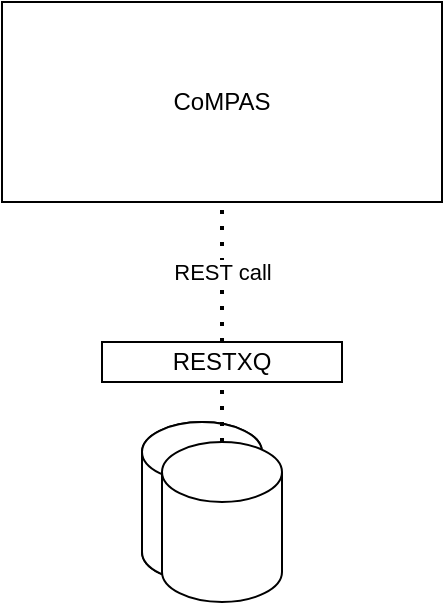 <mxfile version="14.5.4" type="device"><diagram id="ZJEQXMT-g73wE35wxJbX" name="Page-1"><mxGraphModel dx="1189" dy="1129" grid="1" gridSize="10" guides="1" tooltips="1" connect="1" arrows="1" fold="1" page="1" pageScale="1" pageWidth="827" pageHeight="1169" math="0" shadow="0"><root><mxCell id="0"/><mxCell id="1" parent="0"/><mxCell id="siwW-fQAFUy4kng5_qaG-1" value="" style="shape=cylinder3;whiteSpace=wrap;html=1;boundedLbl=1;backgroundOutline=1;size=15;" parent="1" vertex="1"><mxGeometry x="380" y="530" width="60" height="80" as="geometry"/></mxCell><mxCell id="siwW-fQAFUy4kng5_qaG-2" value="" style="shape=cylinder3;whiteSpace=wrap;html=1;boundedLbl=1;backgroundOutline=1;size=15;" parent="1" vertex="1"><mxGeometry x="380" y="530" width="60" height="80" as="geometry"/></mxCell><mxCell id="siwW-fQAFUy4kng5_qaG-3" value="" style="shape=cylinder3;whiteSpace=wrap;html=1;boundedLbl=1;backgroundOutline=1;size=15;" parent="1" vertex="1"><mxGeometry x="390" y="540" width="60" height="80" as="geometry"/></mxCell><mxCell id="siwW-fQAFUy4kng5_qaG-4" value="RESTXQ" style="rounded=0;whiteSpace=wrap;html=1;" parent="1" vertex="1"><mxGeometry x="360" y="490" width="120" height="20" as="geometry"/></mxCell><mxCell id="siwW-fQAFUy4kng5_qaG-5" value="" style="endArrow=none;dashed=1;html=1;dashPattern=1 3;strokeWidth=2;entryX=0.5;entryY=1;entryDx=0;entryDy=0;" parent="1" source="siwW-fQAFUy4kng5_qaG-3" target="siwW-fQAFUy4kng5_qaG-4" edge="1"><mxGeometry width="50" height="50" relative="1" as="geometry"><mxPoint x="380" y="590" as="sourcePoint"/><mxPoint x="430" y="540" as="targetPoint"/></mxGeometry></mxCell><mxCell id="siwW-fQAFUy4kng5_qaG-6" value="CoMPAS" style="rounded=0;whiteSpace=wrap;html=1;" parent="1" vertex="1"><mxGeometry x="310" y="320" width="220" height="100" as="geometry"/></mxCell><mxCell id="siwW-fQAFUy4kng5_qaG-7" value="" style="endArrow=none;dashed=1;html=1;dashPattern=1 3;strokeWidth=2;entryX=0.5;entryY=1;entryDx=0;entryDy=0;exitX=0.5;exitY=0;exitDx=0;exitDy=0;" parent="1" source="siwW-fQAFUy4kng5_qaG-4" target="siwW-fQAFUy4kng5_qaG-6" edge="1"><mxGeometry width="50" height="50" relative="1" as="geometry"><mxPoint x="380" y="590" as="sourcePoint"/><mxPoint x="430" y="540" as="targetPoint"/></mxGeometry></mxCell><mxCell id="ZtAvbOPgDqhj7EKXE-TG-2" value="REST call" style="edgeLabel;html=1;align=center;verticalAlign=middle;resizable=0;points=[];" vertex="1" connectable="0" parent="siwW-fQAFUy4kng5_qaG-7"><mxGeometry relative="1" as="geometry"><mxPoint as="offset"/></mxGeometry></mxCell><mxCell id="ZtAvbOPgDqhj7EKXE-TG-1" value="" style="shape=image;verticalLabelPosition=bottom;labelBackgroundColor=#ffffff;verticalAlign=top;aspect=fixed;imageAspect=0;image=https://dbdb.io/media/logos/basex.png;" vertex="1" parent="1"><mxGeometry x="403.15" y="580" width="33.7" height="30" as="geometry"/></mxCell></root></mxGraphModel></diagram></mxfile>
